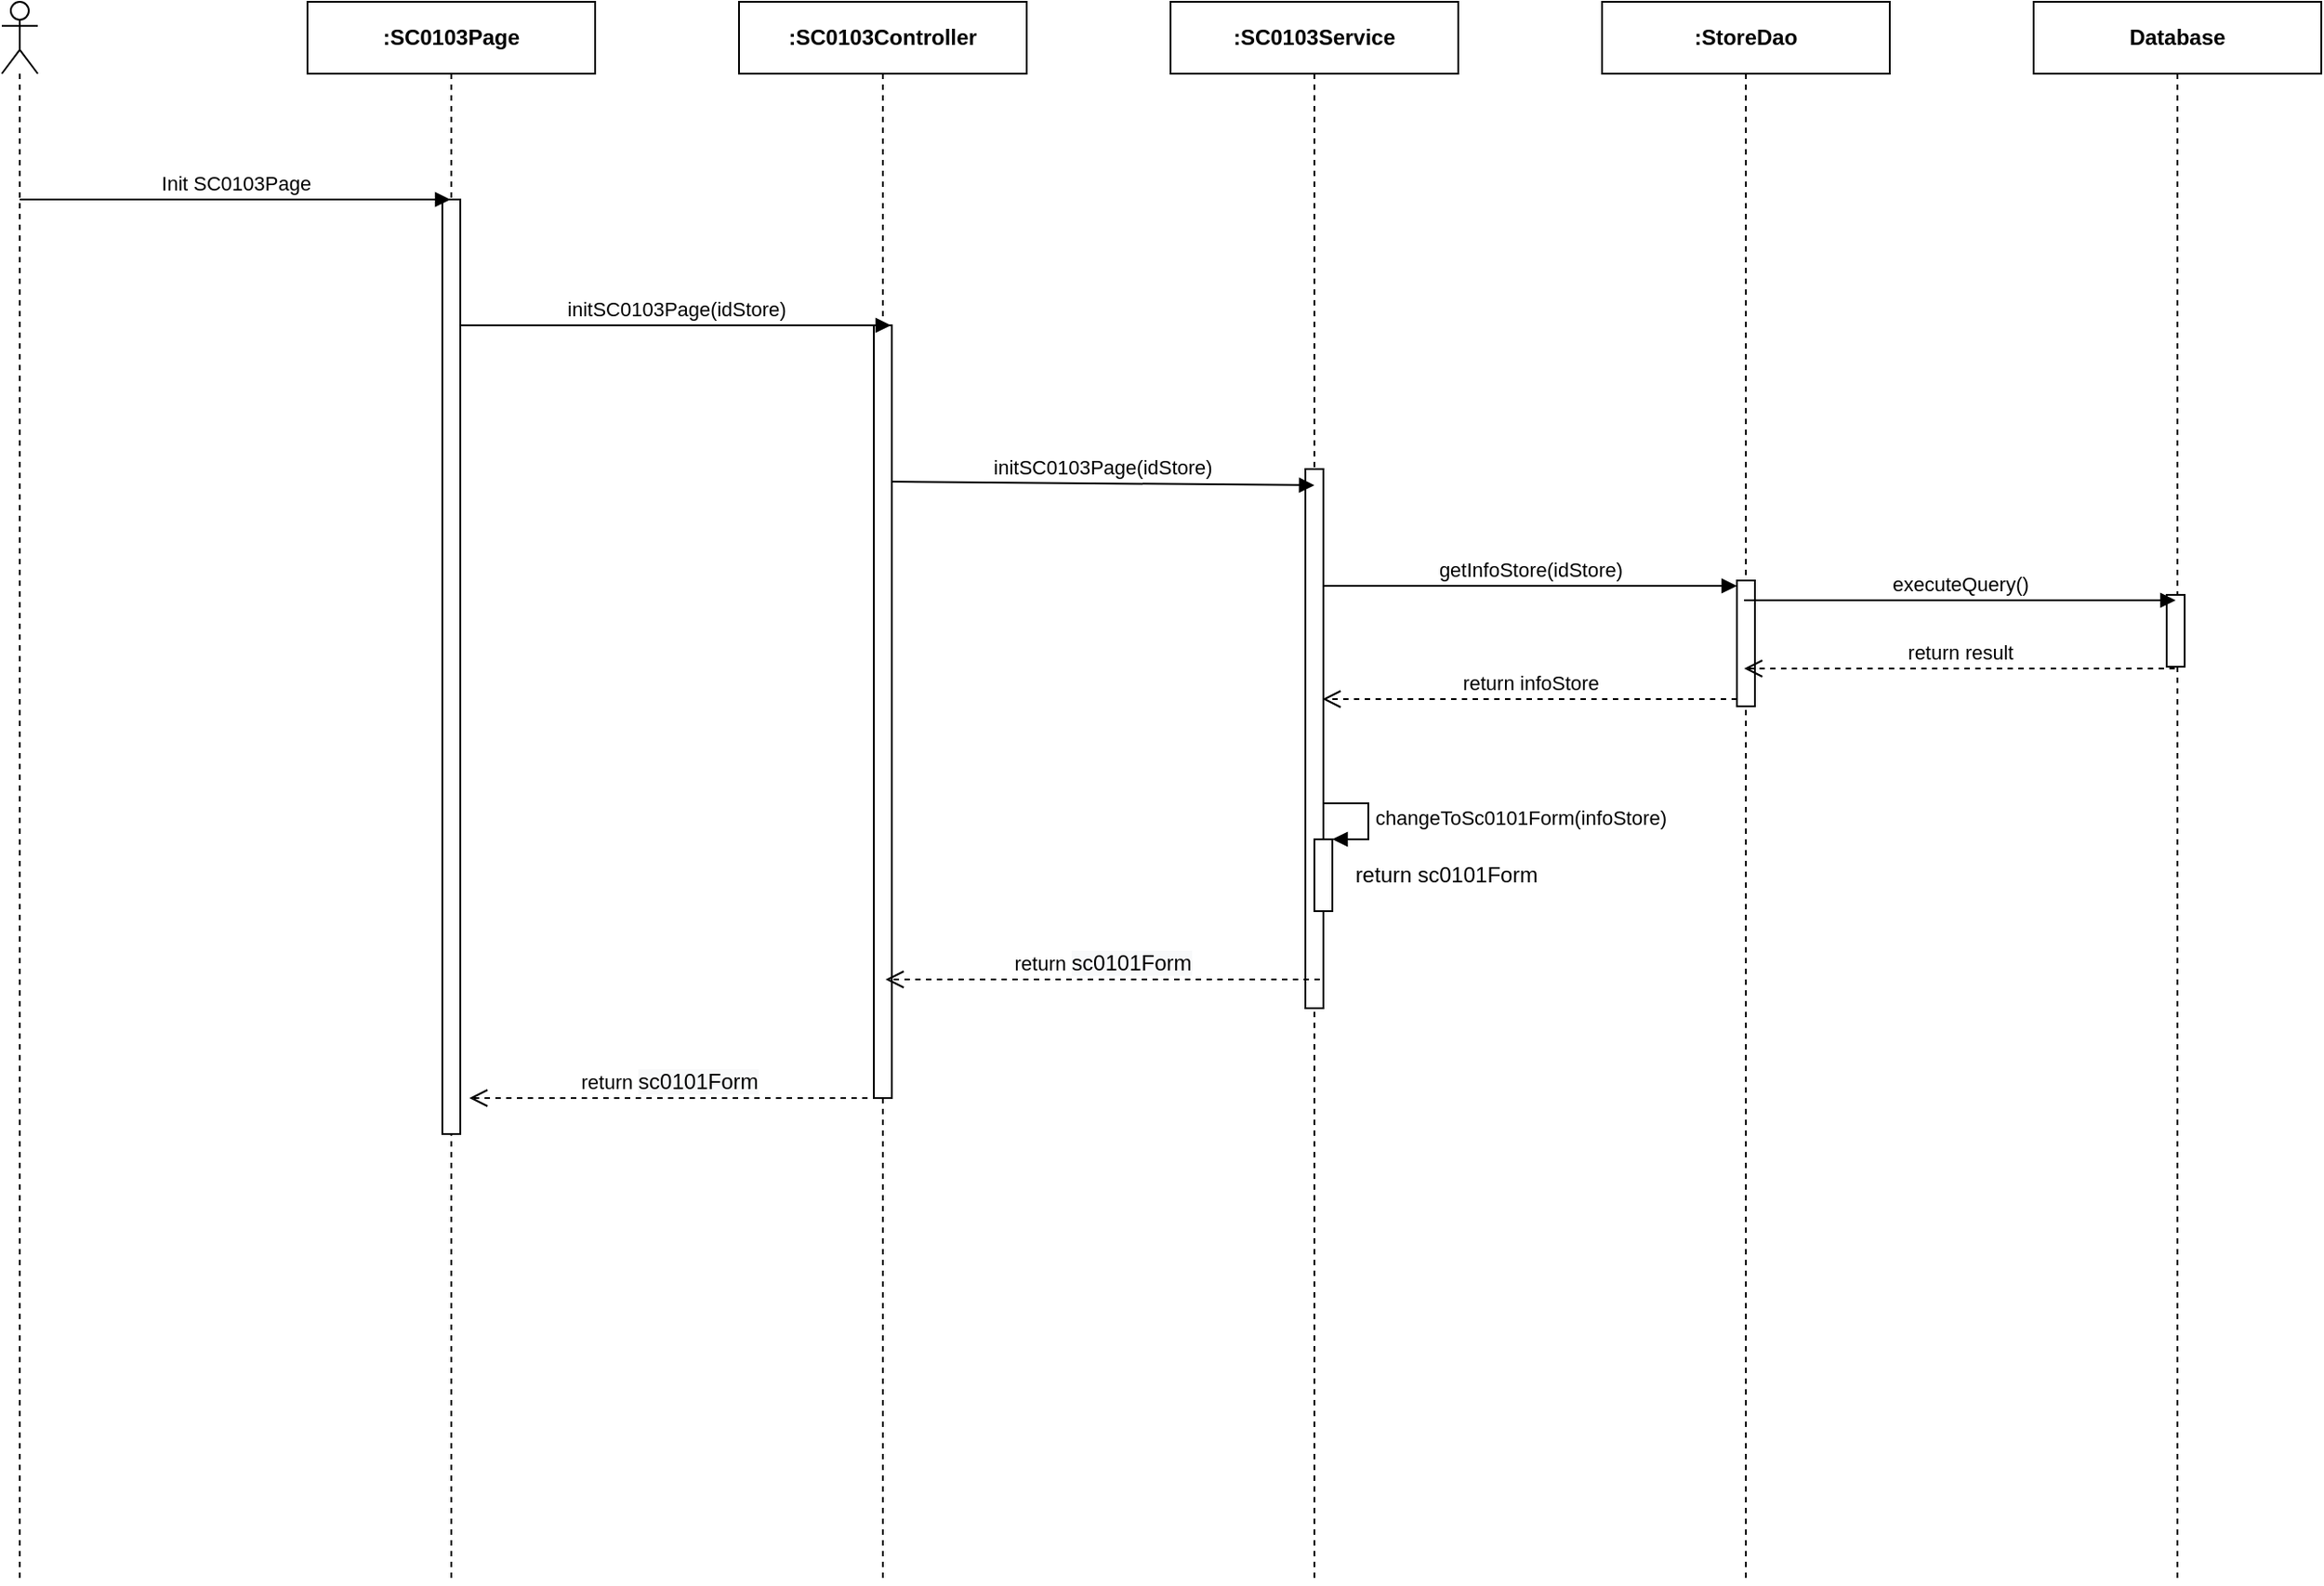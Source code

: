 <mxfile version="14.4.3" type="device" pages="3"><diagram id="g2Xnml8Hdx-TT0fT3U7z" name="Ev01"><mxGraphModel dx="1346" dy="748" grid="1" gridSize="10" guides="1" tooltips="1" connect="1" arrows="1" fold="1" page="1" pageScale="1" pageWidth="850" pageHeight="1100" math="0" shadow="0"><root><mxCell id="0"/><mxCell id="1" parent="0"/><mxCell id="usPxvQQ8iIsLEg7-f2Ek-1" value="" style="shape=umlLifeline;participant=umlActor;perimeter=lifelinePerimeter;whiteSpace=wrap;html=1;container=1;collapsible=0;recursiveResize=0;verticalAlign=top;spacingTop=36;outlineConnect=0;" parent="1" vertex="1"><mxGeometry x="310" y="80" width="20" height="880" as="geometry"/></mxCell><mxCell id="usPxvQQ8iIsLEg7-f2Ek-2" value="&lt;b&gt;:SC0103Page&lt;/b&gt;" style="shape=umlLifeline;perimeter=lifelinePerimeter;whiteSpace=wrap;html=1;container=1;collapsible=0;recursiveResize=0;outlineConnect=0;" parent="1" vertex="1"><mxGeometry x="480" y="80" width="160" height="880" as="geometry"/></mxCell><mxCell id="usPxvQQ8iIsLEg7-f2Ek-3" value="" style="html=1;points=[];perimeter=orthogonalPerimeter;" parent="usPxvQQ8iIsLEg7-f2Ek-2" vertex="1"><mxGeometry x="75" y="110" width="10" height="520" as="geometry"/></mxCell><mxCell id="usPxvQQ8iIsLEg7-f2Ek-4" value="&lt;b&gt;:StoreDao&lt;/b&gt;" style="shape=umlLifeline;perimeter=lifelinePerimeter;whiteSpace=wrap;html=1;container=1;collapsible=0;recursiveResize=0;outlineConnect=0;" parent="1" vertex="1"><mxGeometry x="1200" y="80" width="160" height="880" as="geometry"/></mxCell><mxCell id="usPxvQQ8iIsLEg7-f2Ek-5" value="" style="html=1;points=[];perimeter=orthogonalPerimeter;" parent="usPxvQQ8iIsLEg7-f2Ek-4" vertex="1"><mxGeometry x="75" y="322" width="10" height="70" as="geometry"/></mxCell><mxCell id="usPxvQQ8iIsLEg7-f2Ek-6" value="getInfoStore(idStore)" style="html=1;verticalAlign=bottom;endArrow=block;entryX=0;entryY=0;" parent="usPxvQQ8iIsLEg7-f2Ek-4" edge="1"><mxGeometry relative="1" as="geometry"><mxPoint x="-155.5" y="325" as="sourcePoint"/><mxPoint x="75" y="325" as="targetPoint"/></mxGeometry></mxCell><mxCell id="usPxvQQ8iIsLEg7-f2Ek-7" value="return infoStore" style="html=1;verticalAlign=bottom;endArrow=open;dashed=1;endSize=8;exitX=0;exitY=0.95;" parent="usPxvQQ8iIsLEg7-f2Ek-4" edge="1"><mxGeometry relative="1" as="geometry"><mxPoint x="-155.5" y="388.0" as="targetPoint"/><mxPoint x="75" y="388" as="sourcePoint"/></mxGeometry></mxCell><mxCell id="usPxvQQ8iIsLEg7-f2Ek-8" value="&lt;b&gt;:&lt;/b&gt;&lt;b&gt;SC0103&lt;/b&gt;&lt;b&gt;Service&lt;/b&gt;" style="shape=umlLifeline;perimeter=lifelinePerimeter;whiteSpace=wrap;html=1;container=1;collapsible=0;recursiveResize=0;outlineConnect=0;" parent="1" vertex="1"><mxGeometry x="960" y="80" width="160" height="880" as="geometry"/></mxCell><mxCell id="usPxvQQ8iIsLEg7-f2Ek-9" value="" style="html=1;points=[];perimeter=orthogonalPerimeter;" parent="usPxvQQ8iIsLEg7-f2Ek-8" vertex="1"><mxGeometry x="75" y="260" width="10" height="300" as="geometry"/></mxCell><mxCell id="usPxvQQ8iIsLEg7-f2Ek-10" value="&lt;b&gt;:SC0103Controller&lt;/b&gt;" style="shape=umlLifeline;perimeter=lifelinePerimeter;whiteSpace=wrap;html=1;container=1;collapsible=0;recursiveResize=0;outlineConnect=0;" parent="1" vertex="1"><mxGeometry x="720" y="80" width="160" height="880" as="geometry"/></mxCell><mxCell id="usPxvQQ8iIsLEg7-f2Ek-11" value="" style="html=1;points=[];perimeter=orthogonalPerimeter;" parent="usPxvQQ8iIsLEg7-f2Ek-10" vertex="1"><mxGeometry x="75" y="180" width="10" height="430" as="geometry"/></mxCell><mxCell id="usPxvQQ8iIsLEg7-f2Ek-14" value="Init SC0103Page" style="html=1;verticalAlign=bottom;endArrow=block;" parent="1" target="usPxvQQ8iIsLEg7-f2Ek-2" edge="1"><mxGeometry width="80" relative="1" as="geometry"><mxPoint x="320" y="190" as="sourcePoint"/><mxPoint x="400" y="190" as="targetPoint"/></mxGeometry></mxCell><mxCell id="usPxvQQ8iIsLEg7-f2Ek-15" value="initSC0103Page(idStore)" style="html=1;verticalAlign=bottom;endArrow=block;" parent="1" edge="1"><mxGeometry width="80" relative="1" as="geometry"><mxPoint x="565" y="260.0" as="sourcePoint"/><mxPoint x="804.5" y="260.0" as="targetPoint"/></mxGeometry></mxCell><mxCell id="usPxvQQ8iIsLEg7-f2Ek-16" value="initSC0103Page(idStore)" style="html=1;verticalAlign=bottom;endArrow=block;" parent="1" edge="1"><mxGeometry relative="1" as="geometry"><mxPoint x="805" y="347.0" as="sourcePoint"/><mxPoint x="1040" y="349" as="targetPoint"/></mxGeometry></mxCell><mxCell id="usPxvQQ8iIsLEg7-f2Ek-17" value="return&amp;nbsp;&lt;span style=&quot;font-size: 12px ; background-color: rgb(248 , 249 , 250)&quot;&gt;sc0101Form&lt;/span&gt;" style="html=1;verticalAlign=bottom;endArrow=open;dashed=1;endSize=8;" parent="1" edge="1"><mxGeometry relative="1" as="geometry"><mxPoint x="801.5" y="624.0" as="targetPoint"/><mxPoint x="1043" y="624" as="sourcePoint"/></mxGeometry></mxCell><mxCell id="usPxvQQ8iIsLEg7-f2Ek-22" value="" style="html=1;points=[];perimeter=orthogonalPerimeter;" parent="1" vertex="1"><mxGeometry x="1040" y="546" width="10" height="40" as="geometry"/></mxCell><mxCell id="usPxvQQ8iIsLEg7-f2Ek-23" value="changeToSc0101Form(infoStore)" style="edgeStyle=orthogonalEdgeStyle;html=1;align=left;spacingLeft=2;endArrow=block;rounded=0;entryX=1;entryY=0;" parent="1" target="usPxvQQ8iIsLEg7-f2Ek-22" edge="1"><mxGeometry relative="1" as="geometry"><mxPoint x="1045" y="526" as="sourcePoint"/><Array as="points"><mxPoint x="1070" y="526"/></Array></mxGeometry></mxCell><mxCell id="usPxvQQ8iIsLEg7-f2Ek-24" value="return sc0101Form" style="text;html=1;align=center;verticalAlign=middle;resizable=0;points=[];autosize=1;" parent="1" vertex="1"><mxGeometry x="1053" y="556" width="120" height="20" as="geometry"/></mxCell><mxCell id="XWKjDyIOCUpvkz1bwOGe-1" value="&lt;b&gt;Database&lt;/b&gt;" style="shape=umlLifeline;perimeter=lifelinePerimeter;whiteSpace=wrap;html=1;container=1;collapsible=0;recursiveResize=0;outlineConnect=0;" parent="1" vertex="1"><mxGeometry x="1440" y="80" width="160" height="880" as="geometry"/></mxCell><mxCell id="XWKjDyIOCUpvkz1bwOGe-2" value="" style="html=1;points=[];perimeter=orthogonalPerimeter;" parent="XWKjDyIOCUpvkz1bwOGe-1" vertex="1"><mxGeometry x="74" y="330.0" width="10" height="40" as="geometry"/></mxCell><mxCell id="XWKjDyIOCUpvkz1bwOGe-3" value="executeQuery()" style="html=1;verticalAlign=bottom;endArrow=block;" parent="1" edge="1"><mxGeometry relative="1" as="geometry"><mxPoint x="1279.0" y="413.0" as="sourcePoint"/><mxPoint x="1519.0" y="413.0" as="targetPoint"/></mxGeometry></mxCell><mxCell id="XWKjDyIOCUpvkz1bwOGe-4" value="return result" style="html=1;verticalAlign=bottom;endArrow=open;dashed=1;endSize=8;" parent="1" edge="1"><mxGeometry relative="1" as="geometry"><mxPoint x="1279.0" y="451.0" as="targetPoint"/><mxPoint x="1518.5" y="451.0" as="sourcePoint"/></mxGeometry></mxCell><mxCell id="HVUGKinQZAWRQd2R3aUY-1" value="return&amp;nbsp;&lt;span style=&quot;font-size: 12px ; background-color: rgb(248 , 249 , 250)&quot;&gt;sc0101Form&lt;/span&gt;" style="html=1;verticalAlign=bottom;endArrow=open;dashed=1;endSize=8;" parent="1" edge="1"><mxGeometry relative="1" as="geometry"><mxPoint x="570" y="690" as="targetPoint"/><mxPoint x="791.5" y="690" as="sourcePoint"/></mxGeometry></mxCell></root></mxGraphModel></diagram><diagram id="MiU9ibuJxj9ke-ANeWxN" name="Ev02"><mxGraphModel dx="1346" dy="748" grid="1" gridSize="10" guides="1" tooltips="1" connect="1" arrows="1" fold="1" page="1" pageScale="1" pageWidth="850" pageHeight="1100" math="0" shadow="0"><root><mxCell id="B2RfWzGopAYkDnYAsHXu-0"/><mxCell id="B2RfWzGopAYkDnYAsHXu-1" parent="B2RfWzGopAYkDnYAsHXu-0"/><mxCell id="zGNBhxX5oxNAiBTCPbyB-0" value="alt" style="shape=umlFrame;whiteSpace=wrap;html=1;" parent="B2RfWzGopAYkDnYAsHXu-1" vertex="1"><mxGeometry x="270" y="656.91" width="1590" height="1263.09" as="geometry"/></mxCell><mxCell id="2ysL4QvGOhOq4rBfUjFl-0" value="alt" style="shape=umlFrame;whiteSpace=wrap;html=1;" parent="B2RfWzGopAYkDnYAsHXu-1" vertex="1"><mxGeometry x="360" y="1010" width="1460" height="890" as="geometry"/></mxCell><mxCell id="2ysL4QvGOhOq4rBfUjFl-8" value="alt" style="shape=umlFrame;whiteSpace=wrap;html=1;" parent="B2RfWzGopAYkDnYAsHXu-1" vertex="1"><mxGeometry x="420" y="1459" width="1030" height="410" as="geometry"/></mxCell><mxCell id="zmgDFawkY1W6HqBHRE74-0" value="alt" style="shape=umlFrame;whiteSpace=wrap;html=1;" parent="B2RfWzGopAYkDnYAsHXu-1" vertex="1"><mxGeometry x="230" y="300" width="1680" height="1660" as="geometry"/></mxCell><mxCell id="zmgDFawkY1W6HqBHRE74-2" value="" style="shape=umlLifeline;participant=umlActor;perimeter=lifelinePerimeter;whiteSpace=wrap;html=1;container=1;collapsible=0;recursiveResize=0;verticalAlign=top;spacingTop=36;outlineConnect=0;" parent="B2RfWzGopAYkDnYAsHXu-1" vertex="1"><mxGeometry x="310" y="80" width="20" height="1880" as="geometry"/></mxCell><mxCell id="zmgDFawkY1W6HqBHRE74-3" value="&lt;b&gt;:SC0103Page&lt;/b&gt;" style="shape=umlLifeline;perimeter=lifelinePerimeter;whiteSpace=wrap;html=1;container=1;collapsible=0;recursiveResize=0;outlineConnect=0;" parent="B2RfWzGopAYkDnYAsHXu-1" vertex="1"><mxGeometry x="480" y="80" width="160" height="1880" as="geometry"/></mxCell><mxCell id="zmgDFawkY1W6HqBHRE74-4" value="" style="html=1;points=[];perimeter=orthogonalPerimeter;" parent="zmgDFawkY1W6HqBHRE74-3" vertex="1"><mxGeometry x="75" y="110" width="10" height="1670" as="geometry"/></mxCell><mxCell id="zmgDFawkY1W6HqBHRE74-5" value="&lt;b&gt;:StoreDao&lt;/b&gt;" style="shape=umlLifeline;perimeter=lifelinePerimeter;whiteSpace=wrap;html=1;container=1;collapsible=0;recursiveResize=0;outlineConnect=0;" parent="B2RfWzGopAYkDnYAsHXu-1" vertex="1"><mxGeometry x="1440" y="80" width="160" height="1880" as="geometry"/></mxCell><mxCell id="zmgDFawkY1W6HqBHRE74-6" value="&lt;b&gt;:&lt;/b&gt;&lt;b&gt;SC0103&lt;/b&gt;&lt;b&gt;Service&lt;/b&gt;" style="shape=umlLifeline;perimeter=lifelinePerimeter;whiteSpace=wrap;html=1;container=1;collapsible=0;recursiveResize=0;outlineConnect=0;" parent="B2RfWzGopAYkDnYAsHXu-1" vertex="1"><mxGeometry x="1200" y="80" width="160" height="1880" as="geometry"/></mxCell><mxCell id="zmgDFawkY1W6HqBHRE74-7" value="" style="html=1;points=[];perimeter=orthogonalPerimeter;" parent="zmgDFawkY1W6HqBHRE74-6" vertex="1"><mxGeometry x="75" y="780" width="10" height="890" as="geometry"/></mxCell><mxCell id="zmgDFawkY1W6HqBHRE74-8" value="&lt;b&gt;:SC0103FormValidator&lt;/b&gt;" style="shape=umlLifeline;perimeter=lifelinePerimeter;whiteSpace=wrap;html=1;container=1;collapsible=0;recursiveResize=0;outlineConnect=0;" parent="B2RfWzGopAYkDnYAsHXu-1" vertex="1"><mxGeometry x="960" y="80" width="160" height="1880" as="geometry"/></mxCell><mxCell id="zmgDFawkY1W6HqBHRE74-9" value="&lt;b&gt;:SC0103Controller&lt;/b&gt;" style="shape=umlLifeline;perimeter=lifelinePerimeter;whiteSpace=wrap;html=1;container=1;collapsible=0;recursiveResize=0;outlineConnect=0;" parent="B2RfWzGopAYkDnYAsHXu-1" vertex="1"><mxGeometry x="720" y="80" width="160" height="1880" as="geometry"/></mxCell><mxCell id="zmgDFawkY1W6HqBHRE74-10" value="" style="html=1;points=[];perimeter=orthogonalPerimeter;" parent="zmgDFawkY1W6HqBHRE74-9" vertex="1"><mxGeometry x="75" y="390" width="10" height="1380" as="geometry"/></mxCell><mxCell id="zmgDFawkY1W6HqBHRE74-11" value="Click Save Button" style="html=1;verticalAlign=bottom;endArrow=block;" parent="B2RfWzGopAYkDnYAsHXu-1" target="zmgDFawkY1W6HqBHRE74-3" edge="1"><mxGeometry width="80" relative="1" as="geometry"><mxPoint x="320" y="190" as="sourcePoint"/><mxPoint x="400" y="190" as="targetPoint"/></mxGeometry></mxCell><mxCell id="zmgDFawkY1W6HqBHRE74-12" value="doUpdateStore(sc0103Form)" style="html=1;verticalAlign=bottom;endArrow=block;" parent="B2RfWzGopAYkDnYAsHXu-1" edge="1"><mxGeometry width="80" relative="1" as="geometry"><mxPoint x="560" y="473" as="sourcePoint"/><mxPoint x="799.5" y="473" as="targetPoint"/></mxGeometry></mxCell><mxCell id="zmgDFawkY1W6HqBHRE74-13" value="" style="html=1;points=[];perimeter=orthogonalPerimeter;" parent="B2RfWzGopAYkDnYAsHXu-1" vertex="1"><mxGeometry x="1034.5" y="506" width="10" height="80" as="geometry"/></mxCell><mxCell id="zmgDFawkY1W6HqBHRE74-14" value="checkValidate(sc0103Form)" style="html=1;verticalAlign=bottom;endArrow=block;entryX=0;entryY=0;" parent="B2RfWzGopAYkDnYAsHXu-1" target="zmgDFawkY1W6HqBHRE74-13" edge="1"><mxGeometry relative="1" as="geometry"><mxPoint x="799.5" y="506" as="sourcePoint"/></mxGeometry></mxCell><mxCell id="zmgDFawkY1W6HqBHRE74-15" value="return listErrorCode" style="html=1;verticalAlign=bottom;endArrow=open;dashed=1;endSize=8;exitX=0;exitY=0.95;" parent="B2RfWzGopAYkDnYAsHXu-1" source="zmgDFawkY1W6HqBHRE74-13" edge="1"><mxGeometry relative="1" as="geometry"><mxPoint x="805" y="582" as="targetPoint"/></mxGeometry></mxCell><mxCell id="zmgDFawkY1W6HqBHRE74-20" value="checkBusinessUpdateStore(sc0103Form)" style="html=1;verticalAlign=bottom;endArrow=block;entryX=0.188;entryY=0.015;entryDx=0;entryDy=0;entryPerimeter=0;" parent="B2RfWzGopAYkDnYAsHXu-1" edge="1"><mxGeometry relative="1" as="geometry"><mxPoint x="805" y="860.0" as="sourcePoint"/><mxPoint x="1276.88" y="862.45" as="targetPoint"/></mxGeometry></mxCell><mxCell id="zmgDFawkY1W6HqBHRE74-21" value="return listErrorCode" style="html=1;verticalAlign=bottom;endArrow=open;dashed=1;endSize=8;" parent="B2RfWzGopAYkDnYAsHXu-1" edge="1"><mxGeometry relative="1" as="geometry"><mxPoint x="798.5" y="945.0" as="targetPoint"/><mxPoint x="1280" y="945.0" as="sourcePoint"/></mxGeometry></mxCell><mxCell id="zmgDFawkY1W6HqBHRE74-27" value="doUpdateStore(sc0103Form)" style="html=1;verticalAlign=bottom;endArrow=block;" parent="B2RfWzGopAYkDnYAsHXu-1" edge="1"><mxGeometry relative="1" as="geometry"><mxPoint x="798.5" y="1220" as="sourcePoint"/><mxPoint x="1280" y="1220" as="targetPoint"/></mxGeometry></mxCell><mxCell id="zmgDFawkY1W6HqBHRE74-29" value="" style="html=1;points=[];perimeter=orthogonalPerimeter;" parent="B2RfWzGopAYkDnYAsHXu-1" vertex="1"><mxGeometry x="1280" y="890" width="10" height="40" as="geometry"/></mxCell><mxCell id="zmgDFawkY1W6HqBHRE74-30" value="&lt;span style=&quot;text-align: center&quot;&gt;checkBusinessCheckUpdateStore&lt;/span&gt;(&lt;span style=&quot;text-align: center&quot;&gt;sc0103Form&lt;/span&gt;)" style="edgeStyle=orthogonalEdgeStyle;html=1;align=left;spacingLeft=2;endArrow=block;rounded=0;entryX=1;entryY=0;" parent="B2RfWzGopAYkDnYAsHXu-1" target="zmgDFawkY1W6HqBHRE74-29" edge="1"><mxGeometry relative="1" as="geometry"><mxPoint x="1285" y="870.0" as="sourcePoint"/><Array as="points"><mxPoint x="1310" y="870"/></Array></mxGeometry></mxCell><mxCell id="zmgDFawkY1W6HqBHRE74-31" value="return listErrorCode" style="text;html=1;align=center;verticalAlign=middle;resizable=0;points=[];autosize=1;" parent="B2RfWzGopAYkDnYAsHXu-1" vertex="1"><mxGeometry x="1275" y="890" width="120" height="20" as="geometry"/></mxCell><mxCell id="zmgDFawkY1W6HqBHRE74-32" value="" style="html=1;points=[];perimeter=orthogonalPerimeter;" parent="B2RfWzGopAYkDnYAsHXu-1" vertex="1"><mxGeometry x="1280" y="1266" width="10" height="40" as="geometry"/></mxCell><mxCell id="zmgDFawkY1W6HqBHRE74-33" value="create&lt;span style=&quot;text-align: center&quot;&gt;Store&lt;/span&gt;(&lt;span style=&quot;text-align: center&quot;&gt;sc0103Form&lt;/span&gt;)" style="edgeStyle=orthogonalEdgeStyle;html=1;align=left;spacingLeft=2;endArrow=block;rounded=0;entryX=1;entryY=0;" parent="B2RfWzGopAYkDnYAsHXu-1" target="zmgDFawkY1W6HqBHRE74-32" edge="1"><mxGeometry relative="1" as="geometry"><mxPoint x="1285" y="1246" as="sourcePoint"/><Array as="points"><mxPoint x="1310" y="1246"/></Array></mxGeometry></mxCell><mxCell id="zmgDFawkY1W6HqBHRE74-34" value="return&amp;nbsp;&lt;span style=&quot;font-size: 11px ; background-color: rgb(255 , 255 , 255)&quot;&gt;store&lt;/span&gt;" style="text;html=1;align=center;verticalAlign=middle;resizable=0;points=[];autosize=1;" parent="B2RfWzGopAYkDnYAsHXu-1" vertex="1"><mxGeometry x="1298" y="1276" width="70" height="20" as="geometry"/></mxCell><mxCell id="zmgDFawkY1W6HqBHRE74-35" value="" style="html=1;points=[];perimeter=orthogonalPerimeter;" parent="B2RfWzGopAYkDnYAsHXu-1" vertex="1"><mxGeometry x="1515" y="1358" width="10" height="80" as="geometry"/></mxCell><mxCell id="zmgDFawkY1W6HqBHRE74-36" value="doUpdateStore(store)" style="html=1;verticalAlign=bottom;endArrow=block;entryX=0;entryY=0;" parent="B2RfWzGopAYkDnYAsHXu-1" target="zmgDFawkY1W6HqBHRE74-35" edge="1"><mxGeometry relative="1" as="geometry"><mxPoint x="1279.324" y="1358" as="sourcePoint"/></mxGeometry></mxCell><mxCell id="zmgDFawkY1W6HqBHRE74-37" value="return result" style="html=1;verticalAlign=bottom;endArrow=open;dashed=1;endSize=8;exitX=0;exitY=0.95;" parent="B2RfWzGopAYkDnYAsHXu-1" source="zmgDFawkY1W6HqBHRE74-35" edge="1"><mxGeometry relative="1" as="geometry"><mxPoint x="1279.324" y="1434" as="targetPoint"/></mxGeometry></mxCell><mxCell id="zmgDFawkY1W6HqBHRE74-39" value="" style="html=1;points=[];perimeter=orthogonalPerimeter;" parent="B2RfWzGopAYkDnYAsHXu-1" vertex="1"><mxGeometry x="560" y="250" width="10" height="40" as="geometry"/></mxCell><mxCell id="zmgDFawkY1W6HqBHRE74-40" value="checkForm()" style="edgeStyle=orthogonalEdgeStyle;html=1;align=left;spacingLeft=2;endArrow=block;rounded=0;entryX=1;entryY=0;" parent="B2RfWzGopAYkDnYAsHXu-1" target="zmgDFawkY1W6HqBHRE74-39" edge="1"><mxGeometry relative="1" as="geometry"><mxPoint x="565" y="230" as="sourcePoint"/><Array as="points"><mxPoint x="590" y="230"/></Array></mxGeometry></mxCell><mxCell id="zmgDFawkY1W6HqBHRE74-41" value="return checkRes" style="text;html=1;align=center;verticalAlign=middle;resizable=0;points=[];autosize=1;" parent="B2RfWzGopAYkDnYAsHXu-1" vertex="1"><mxGeometry x="570" y="250" width="100" height="20" as="geometry"/></mxCell><mxCell id="zmgDFawkY1W6HqBHRE74-42" value="&lt;b&gt;checkRes is false&lt;/b&gt;" style="text;html=1;align=center;verticalAlign=middle;resizable=0;points=[];autosize=1;" parent="B2RfWzGopAYkDnYAsHXu-1" vertex="1"><mxGeometry x="377.5" y="318" width="120" height="20" as="geometry"/></mxCell><mxCell id="zmgDFawkY1W6HqBHRE74-43" value="" style="html=1;points=[];perimeter=orthogonalPerimeter;" parent="B2RfWzGopAYkDnYAsHXu-1" vertex="1"><mxGeometry x="560" y="360" width="10" height="40" as="geometry"/></mxCell><mxCell id="zmgDFawkY1W6HqBHRE74-44" value="setAttribute(error,msg)" style="edgeStyle=orthogonalEdgeStyle;html=1;align=left;spacingLeft=2;endArrow=block;rounded=0;entryX=1;entryY=0;" parent="B2RfWzGopAYkDnYAsHXu-1" target="zmgDFawkY1W6HqBHRE74-43" edge="1"><mxGeometry relative="1" as="geometry"><mxPoint x="565" y="340" as="sourcePoint"/><Array as="points"><mxPoint x="590" y="340"/></Array></mxGeometry></mxCell><mxCell id="zmgDFawkY1W6HqBHRE74-46" value="" style="endArrow=none;dashed=1;html=1;exitX=0;exitY=0.126;exitDx=0;exitDy=0;exitPerimeter=0;entryX=1.002;entryY=0.09;entryDx=0;entryDy=0;entryPerimeter=0;" parent="B2RfWzGopAYkDnYAsHXu-1" edge="1"><mxGeometry width="50" height="50" relative="1" as="geometry"><mxPoint x="230" y="429.36" as="sourcePoint"/><mxPoint x="1913.36" y="431.4" as="targetPoint"/></mxGeometry></mxCell><mxCell id="zmgDFawkY1W6HqBHRE74-47" value="&lt;b&gt;checkRes is true&lt;/b&gt;" style="text;html=1;align=center;verticalAlign=middle;resizable=0;points=[];autosize=1;" parent="B2RfWzGopAYkDnYAsHXu-1" vertex="1"><mxGeometry x="382.5" y="464" width="110" height="20" as="geometry"/></mxCell><mxCell id="b6-bugLT0riLgnRMgNnD-0" value="&lt;b&gt;Database&lt;/b&gt;" style="shape=umlLifeline;perimeter=lifelinePerimeter;whiteSpace=wrap;html=1;container=1;collapsible=0;recursiveResize=0;outlineConnect=0;" parent="B2RfWzGopAYkDnYAsHXu-1" vertex="1"><mxGeometry x="1679.32" y="80" width="160" height="1880" as="geometry"/></mxCell><mxCell id="b6-bugLT0riLgnRMgNnD-1" value="" style="html=1;points=[];perimeter=orthogonalPerimeter;" parent="B2RfWzGopAYkDnYAsHXu-1" vertex="1"><mxGeometry x="1755" y="1376.91" width="10" height="40" as="geometry"/></mxCell><mxCell id="b6-bugLT0riLgnRMgNnD-2" value="executeQuery()" style="html=1;verticalAlign=bottom;endArrow=block;" parent="B2RfWzGopAYkDnYAsHXu-1" edge="1"><mxGeometry relative="1" as="geometry"><mxPoint x="1520.0" y="1379.91" as="sourcePoint"/><mxPoint x="1760.0" y="1379.91" as="targetPoint"/></mxGeometry></mxCell><mxCell id="b6-bugLT0riLgnRMgNnD-3" value="return result" style="html=1;verticalAlign=bottom;endArrow=open;dashed=1;endSize=8;" parent="B2RfWzGopAYkDnYAsHXu-1" edge="1"><mxGeometry relative="1" as="geometry"><mxPoint x="1520.0" y="1417.91" as="targetPoint"/><mxPoint x="1759.5" y="1417.91" as="sourcePoint"/></mxGeometry></mxCell><mxCell id="zGNBhxX5oxNAiBTCPbyB-1" value="&lt;b&gt;&lt;span style=&quot;font-size: 11px ; background-color: rgb(255 , 255 , 255)&quot;&gt;[listErrorCode&amp;nbsp;&lt;/span&gt;not null]&lt;/b&gt;" style="text;html=1;align=center;verticalAlign=middle;resizable=0;points=[];autosize=1;" parent="B2RfWzGopAYkDnYAsHXu-1" vertex="1"><mxGeometry x="348.5" y="702.32" width="140" height="20" as="geometry"/></mxCell><mxCell id="zGNBhxX5oxNAiBTCPbyB-2" value="" style="html=1;points=[];perimeter=orthogonalPerimeter;" parent="B2RfWzGopAYkDnYAsHXu-1" vertex="1"><mxGeometry x="800" y="702.32" width="10" height="40" as="geometry"/></mxCell><mxCell id="zGNBhxX5oxNAiBTCPbyB-3" value="setErrorMes(listErrorCode)" style="edgeStyle=orthogonalEdgeStyle;html=1;align=left;spacingLeft=2;endArrow=block;rounded=0;entryX=1;entryY=0;" parent="B2RfWzGopAYkDnYAsHXu-1" target="zGNBhxX5oxNAiBTCPbyB-2" edge="1"><mxGeometry relative="1" as="geometry"><mxPoint x="805" y="682.32" as="sourcePoint"/><Array as="points"><mxPoint x="830" y="682.32"/></Array></mxGeometry></mxCell><mxCell id="zGNBhxX5oxNAiBTCPbyB-4" value="return&amp;nbsp;&lt;span style=&quot;font-size: 12px ; background-color: rgb(248 , 249 , 250)&quot;&gt;errorObj&lt;/span&gt;" style="html=1;verticalAlign=bottom;endArrow=open;dashed=1;endSize=8;" parent="B2RfWzGopAYkDnYAsHXu-1" edge="1"><mxGeometry relative="1" as="geometry"><mxPoint x="795" y="762.32" as="sourcePoint"/><mxPoint x="560" y="762.32" as="targetPoint"/></mxGeometry></mxCell><mxCell id="zGNBhxX5oxNAiBTCPbyB-5" value="return errorObj" style="text;html=1;align=center;verticalAlign=middle;resizable=0;points=[];autosize=1;" parent="B2RfWzGopAYkDnYAsHXu-1" vertex="1"><mxGeometry x="810" y="712.32" width="90" height="20" as="geometry"/></mxCell><mxCell id="zGNBhxX5oxNAiBTCPbyB-6" value="" style="endArrow=none;dashed=1;html=1;exitX=0;exitY=0.114;exitDx=0;exitDy=0;exitPerimeter=0;entryX=1.001;entryY=0.109;entryDx=0;entryDy=0;entryPerimeter=0;" parent="B2RfWzGopAYkDnYAsHXu-1" source="zGNBhxX5oxNAiBTCPbyB-0" target="zGNBhxX5oxNAiBTCPbyB-0" edge="1"><mxGeometry width="50" height="50" relative="1" as="geometry"><mxPoint x="362.08" y="796.07" as="sourcePoint"/><mxPoint x="1402.08" y="796.96" as="targetPoint"/></mxGeometry></mxCell><mxCell id="zGNBhxX5oxNAiBTCPbyB-7" value="&lt;b&gt;&lt;span style=&quot;font-size: 11px ; background-color: rgb(255 , 255 , 255)&quot;&gt;[listErrorCode&amp;nbsp;&lt;/span&gt;is null]&lt;/b&gt;" style="text;html=1;align=center;verticalAlign=middle;resizable=0;points=[];autosize=1;" parent="B2RfWzGopAYkDnYAsHXu-1" vertex="1"><mxGeometry x="350" y="820" width="130" height="20" as="geometry"/></mxCell><mxCell id="2ysL4QvGOhOq4rBfUjFl-1" value="&lt;b&gt;&lt;span style=&quot;font-size: 11px ; background-color: rgb(255 , 255 , 255)&quot;&gt;[listErrorCode&amp;nbsp;&lt;/span&gt;not null]&lt;/b&gt;" style="text;html=1;align=center;verticalAlign=middle;resizable=0;points=[];autosize=1;" parent="B2RfWzGopAYkDnYAsHXu-1" vertex="1"><mxGeometry x="390" y="1055.41" width="140" height="20" as="geometry"/></mxCell><mxCell id="2ysL4QvGOhOq4rBfUjFl-2" value="" style="html=1;points=[];perimeter=orthogonalPerimeter;" parent="B2RfWzGopAYkDnYAsHXu-1" vertex="1"><mxGeometry x="800" y="1055.41" width="10" height="40" as="geometry"/></mxCell><mxCell id="2ysL4QvGOhOq4rBfUjFl-3" value="setErrorMes(listErrorCode)" style="edgeStyle=orthogonalEdgeStyle;html=1;align=left;spacingLeft=2;endArrow=block;rounded=0;entryX=1;entryY=0;" parent="B2RfWzGopAYkDnYAsHXu-1" target="2ysL4QvGOhOq4rBfUjFl-2" edge="1"><mxGeometry relative="1" as="geometry"><mxPoint x="805" y="1035.41" as="sourcePoint"/><Array as="points"><mxPoint x="830" y="1035.41"/></Array></mxGeometry></mxCell><mxCell id="2ysL4QvGOhOq4rBfUjFl-4" value="return&amp;nbsp;&lt;span style=&quot;font-size: 12px ; background-color: rgb(248 , 249 , 250)&quot;&gt;errorObj&lt;/span&gt;" style="html=1;verticalAlign=bottom;endArrow=open;dashed=1;endSize=8;" parent="B2RfWzGopAYkDnYAsHXu-1" edge="1"><mxGeometry relative="1" as="geometry"><mxPoint x="795" y="1115.41" as="sourcePoint"/><mxPoint x="560" y="1115.41" as="targetPoint"/></mxGeometry></mxCell><mxCell id="2ysL4QvGOhOq4rBfUjFl-5" value="return errorObj" style="text;html=1;align=center;verticalAlign=middle;resizable=0;points=[];autosize=1;" parent="B2RfWzGopAYkDnYAsHXu-1" vertex="1"><mxGeometry x="810" y="1065.41" width="90" height="20" as="geometry"/></mxCell><mxCell id="2ysL4QvGOhOq4rBfUjFl-6" value="" style="endArrow=none;dashed=1;html=1;exitX=0.002;exitY=0.144;exitDx=0;exitDy=0;exitPerimeter=0;entryX=1.004;entryY=0.163;entryDx=0;entryDy=0;entryPerimeter=0;" parent="B2RfWzGopAYkDnYAsHXu-1" target="2ysL4QvGOhOq4rBfUjFl-0" edge="1"><mxGeometry width="50" height="50" relative="1" as="geometry"><mxPoint x="362.08" y="1149.16" as="sourcePoint"/><mxPoint x="1402.08" y="1150.05" as="targetPoint"/></mxGeometry></mxCell><mxCell id="2ysL4QvGOhOq4rBfUjFl-7" value="&lt;b&gt;&lt;span style=&quot;font-size: 11px ; background-color: rgb(255 , 255 , 255)&quot;&gt;[listErrorCode&amp;nbsp;&lt;/span&gt;is null]&lt;/b&gt;" style="text;html=1;align=center;verticalAlign=middle;resizable=0;points=[];autosize=1;" parent="B2RfWzGopAYkDnYAsHXu-1" vertex="1"><mxGeometry x="395" y="1180" width="130" height="20" as="geometry"/></mxCell><mxCell id="2ysL4QvGOhOq4rBfUjFl-9" value="" style="html=1;points=[];perimeter=orthogonalPerimeter;" parent="B2RfWzGopAYkDnYAsHXu-1" vertex="1"><mxGeometry x="1280" y="1658" width="10" height="40" as="geometry"/></mxCell><mxCell id="2ysL4QvGOhOq4rBfUjFl-10" value="setListErrorCode()" style="edgeStyle=orthogonalEdgeStyle;html=1;align=left;spacingLeft=2;endArrow=block;rounded=0;entryX=1;entryY=0;" parent="B2RfWzGopAYkDnYAsHXu-1" target="2ysL4QvGOhOq4rBfUjFl-9" edge="1"><mxGeometry relative="1" as="geometry"><mxPoint x="1285" y="1638" as="sourcePoint"/><Array as="points"><mxPoint x="1310" y="1638"/></Array></mxGeometry></mxCell><mxCell id="2ysL4QvGOhOq4rBfUjFl-11" value="return listErrorCode" style="text;html=1;align=center;verticalAlign=middle;resizable=0;points=[];autosize=1;" parent="B2RfWzGopAYkDnYAsHXu-1" vertex="1"><mxGeometry x="1293" y="1668" width="120" height="20" as="geometry"/></mxCell><mxCell id="2ysL4QvGOhOq4rBfUjFl-12" value="return listErrorCode" style="html=1;verticalAlign=bottom;endArrow=open;dashed=1;endSize=8;" parent="B2RfWzGopAYkDnYAsHXu-1" edge="1"><mxGeometry relative="1" as="geometry"><mxPoint x="799.5" y="1732" as="targetPoint"/><mxPoint x="1279.5" y="1732" as="sourcePoint"/></mxGeometry></mxCell><mxCell id="2ysL4QvGOhOq4rBfUjFl-13" value="" style="html=1;points=[];perimeter=orthogonalPerimeter;" parent="B2RfWzGopAYkDnYAsHXu-1" vertex="1"><mxGeometry x="800" y="1783" width="10" height="40" as="geometry"/></mxCell><mxCell id="2ysL4QvGOhOq4rBfUjFl-14" value="setErrorMes(listErrorCode)" style="edgeStyle=orthogonalEdgeStyle;html=1;align=left;spacingLeft=2;endArrow=block;rounded=0;entryX=1;entryY=0;" parent="B2RfWzGopAYkDnYAsHXu-1" target="2ysL4QvGOhOq4rBfUjFl-13" edge="1"><mxGeometry relative="1" as="geometry"><mxPoint x="805" y="1763" as="sourcePoint"/><Array as="points"><mxPoint x="830" y="1763"/></Array></mxGeometry></mxCell><mxCell id="2ysL4QvGOhOq4rBfUjFl-15" value="return&amp;nbsp;&lt;span style=&quot;font-size: 12px ; background-color: rgb(248 , 249 , 250)&quot;&gt;errorObj&lt;/span&gt;" style="html=1;verticalAlign=bottom;endArrow=open;dashed=1;endSize=8;" parent="B2RfWzGopAYkDnYAsHXu-1" edge="1"><mxGeometry relative="1" as="geometry"><mxPoint x="795" y="1843" as="sourcePoint"/><mxPoint x="560" y="1843" as="targetPoint"/></mxGeometry></mxCell><mxCell id="2ysL4QvGOhOq4rBfUjFl-16" value="return errorObj" style="text;html=1;align=center;verticalAlign=middle;resizable=0;points=[];autosize=1;" parent="B2RfWzGopAYkDnYAsHXu-1" vertex="1"><mxGeometry x="810" y="1793" width="90" height="20" as="geometry"/></mxCell><mxCell id="2ysL4QvGOhOq4rBfUjFl-17" value="[result &amp;gt; 0]" style="text;html=1;align=center;verticalAlign=middle;resizable=0;points=[];autosize=1;fontStyle=1" parent="B2RfWzGopAYkDnYAsHXu-1" vertex="1"><mxGeometry x="450" y="1501" width="80" height="20" as="geometry"/></mxCell><mxCell id="2ysL4QvGOhOq4rBfUjFl-18" value="return" style="html=1;verticalAlign=bottom;endArrow=open;dashed=1;endSize=8;" parent="B2RfWzGopAYkDnYAsHXu-1" edge="1"><mxGeometry relative="1" as="geometry"><mxPoint x="798.5" y="1512" as="targetPoint"/><mxPoint x="1275" y="1512" as="sourcePoint"/></mxGeometry></mxCell><mxCell id="2ysL4QvGOhOq4rBfUjFl-19" value="" style="endArrow=none;dashed=1;html=1;entryX=1.006;entryY=0.362;entryDx=0;entryDy=0;entryPerimeter=0;" parent="B2RfWzGopAYkDnYAsHXu-1" target="2ysL4QvGOhOq4rBfUjFl-8" edge="1"><mxGeometry width="50" height="50" relative="1" as="geometry"><mxPoint x="420" y="1609" as="sourcePoint"/><mxPoint x="1240" y="1609.0" as="targetPoint"/></mxGeometry></mxCell><mxCell id="2ysL4QvGOhOq4rBfUjFl-20" value="[result &amp;lt;= 0]" style="text;html=1;align=center;verticalAlign=middle;resizable=0;points=[];autosize=1;fontStyle=1" parent="B2RfWzGopAYkDnYAsHXu-1" vertex="1"><mxGeometry x="450" y="1658" width="80" height="20" as="geometry"/></mxCell><mxCell id="2ysL4QvGOhOq4rBfUjFl-21" value="return" style="html=1;verticalAlign=bottom;endArrow=open;dashed=1;endSize=8;" parent="B2RfWzGopAYkDnYAsHXu-1" edge="1"><mxGeometry relative="1" as="geometry"><mxPoint x="558.5" y="1576" as="targetPoint"/><mxPoint x="800" y="1576" as="sourcePoint"/></mxGeometry></mxCell></root></mxGraphModel></diagram><diagram id="3P-wy2MNPJDAFswm1Dj3" name="Ev03"><mxGraphModel dx="1346" dy="748" grid="1" gridSize="10" guides="1" tooltips="1" connect="1" arrows="1" fold="1" page="1" pageScale="1" pageWidth="850" pageHeight="1100" math="0" shadow="0"><root><mxCell id="iu6V0OaSpiXnnM6CHBh5-0"/><mxCell id="iu6V0OaSpiXnnM6CHBh5-1" parent="iu6V0OaSpiXnnM6CHBh5-0"/><mxCell id="iu6V0OaSpiXnnM6CHBh5-2" value="" style="shape=umlLifeline;participant=umlActor;perimeter=lifelinePerimeter;whiteSpace=wrap;html=1;container=1;collapsible=0;recursiveResize=0;verticalAlign=top;spacingTop=36;outlineConnect=0;" parent="iu6V0OaSpiXnnM6CHBh5-1" vertex="1"><mxGeometry x="310" y="80" width="20" height="320" as="geometry"/></mxCell><mxCell id="iu6V0OaSpiXnnM6CHBh5-3" value="&lt;b&gt;:SC0103Page&lt;/b&gt;" style="shape=umlLifeline;perimeter=lifelinePerimeter;whiteSpace=wrap;html=1;container=1;collapsible=0;recursiveResize=0;outlineConnect=0;" parent="iu6V0OaSpiXnnM6CHBh5-1" vertex="1"><mxGeometry x="480" y="80" width="160" height="320" as="geometry"/></mxCell><mxCell id="iu6V0OaSpiXnnM6CHBh5-4" value="" style="html=1;points=[];perimeter=orthogonalPerimeter;" parent="iu6V0OaSpiXnnM6CHBh5-3" vertex="1"><mxGeometry x="75" y="110" width="10" height="160" as="geometry"/></mxCell><mxCell id="iu6V0OaSpiXnnM6CHBh5-5" value="&lt;b&gt;:SC0101Page&lt;/b&gt;" style="shape=umlLifeline;perimeter=lifelinePerimeter;whiteSpace=wrap;html=1;container=1;collapsible=0;recursiveResize=0;outlineConnect=0;" parent="iu6V0OaSpiXnnM6CHBh5-1" vertex="1"><mxGeometry x="720" y="80" width="160" height="320" as="geometry"/></mxCell><mxCell id="iu6V0OaSpiXnnM6CHBh5-6" value="Click Button Back" style="html=1;verticalAlign=bottom;endArrow=block;" parent="iu6V0OaSpiXnnM6CHBh5-1" target="iu6V0OaSpiXnnM6CHBh5-3" edge="1"><mxGeometry width="80" relative="1" as="geometry"><mxPoint x="320" y="190" as="sourcePoint"/><mxPoint x="400" y="190" as="targetPoint"/></mxGeometry></mxCell><mxCell id="iu6V0OaSpiXnnM6CHBh5-7" value="" style="html=1;points=[];perimeter=orthogonalPerimeter;" parent="iu6V0OaSpiXnnM6CHBh5-1" vertex="1"><mxGeometry x="560" y="260" width="10" height="40" as="geometry"/></mxCell><mxCell id="iu6V0OaSpiXnnM6CHBh5-8" value="getStoreId()" style="edgeStyle=orthogonalEdgeStyle;html=1;align=left;spacingLeft=2;endArrow=block;rounded=0;entryX=1;entryY=0;" parent="iu6V0OaSpiXnnM6CHBh5-1" target="iu6V0OaSpiXnnM6CHBh5-7" edge="1"><mxGeometry relative="1" as="geometry"><mxPoint x="565" y="240" as="sourcePoint"/><Array as="points"><mxPoint x="590" y="240"/></Array></mxGeometry></mxCell><mxCell id="iu6V0OaSpiXnnM6CHBh5-9" value="return idStore" style="text;html=1;align=center;verticalAlign=middle;resizable=0;points=[];autosize=1;" parent="iu6V0OaSpiXnnM6CHBh5-1" vertex="1"><mxGeometry x="570" y="260" width="90" height="20" as="geometry"/></mxCell><mxCell id="iu6V0OaSpiXnnM6CHBh5-10" value="changeScreen(&quot;SC0101&quot;,&lt;span style=&quot;font-size: 12px ; background-color: rgb(248 , 249 , 250)&quot;&gt;idStore&lt;/span&gt;)" style="html=1;verticalAlign=bottom;endArrow=block;" parent="iu6V0OaSpiXnnM6CHBh5-1" target="iu6V0OaSpiXnnM6CHBh5-5" edge="1"><mxGeometry width="80" relative="1" as="geometry"><mxPoint x="560" y="340" as="sourcePoint"/><mxPoint x="640" y="340" as="targetPoint"/></mxGeometry></mxCell></root></mxGraphModel></diagram></mxfile>